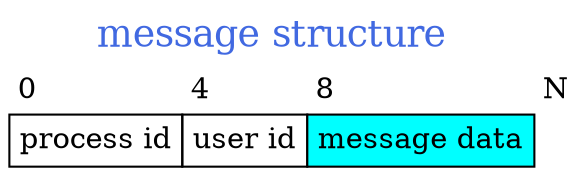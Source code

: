 digraph request_structure {
	rs [shape=none, margin=0, label=<
		<TABLE BORDER="0" CELLBORDER="1" CELLSPACING="0" CELLPADDING="4">
		<TR><TD COLSPAN="16" BORDER="0"><FONT COLOR="royalblue" POINT-SIZE="18.0"> message structure </FONT></TD>
		</TR>
		<TR><TD COLSPAN="4" BORDER = "0" ALIGN="LEFT">0</TD>
			<TD COLSPAN="4" BORDER = "0" ALIGN="LEFT">4</TD>
			<TD COLSPAN="8" BORDER = "0" ALIGN="LEFT">8</TD>
			<TD BORDER="0" ALIGN="LEFT">N</TD>
		</TR>
		<TR><TD COLSPAN="4">process id</TD>
			<TD COLSPAN="4">user id</TD>
			<TD COLSPAN="8" BGCOLOR="cyan" PORT="TheData">message data</TD>
		</TR>
		</TABLE>>];
}

